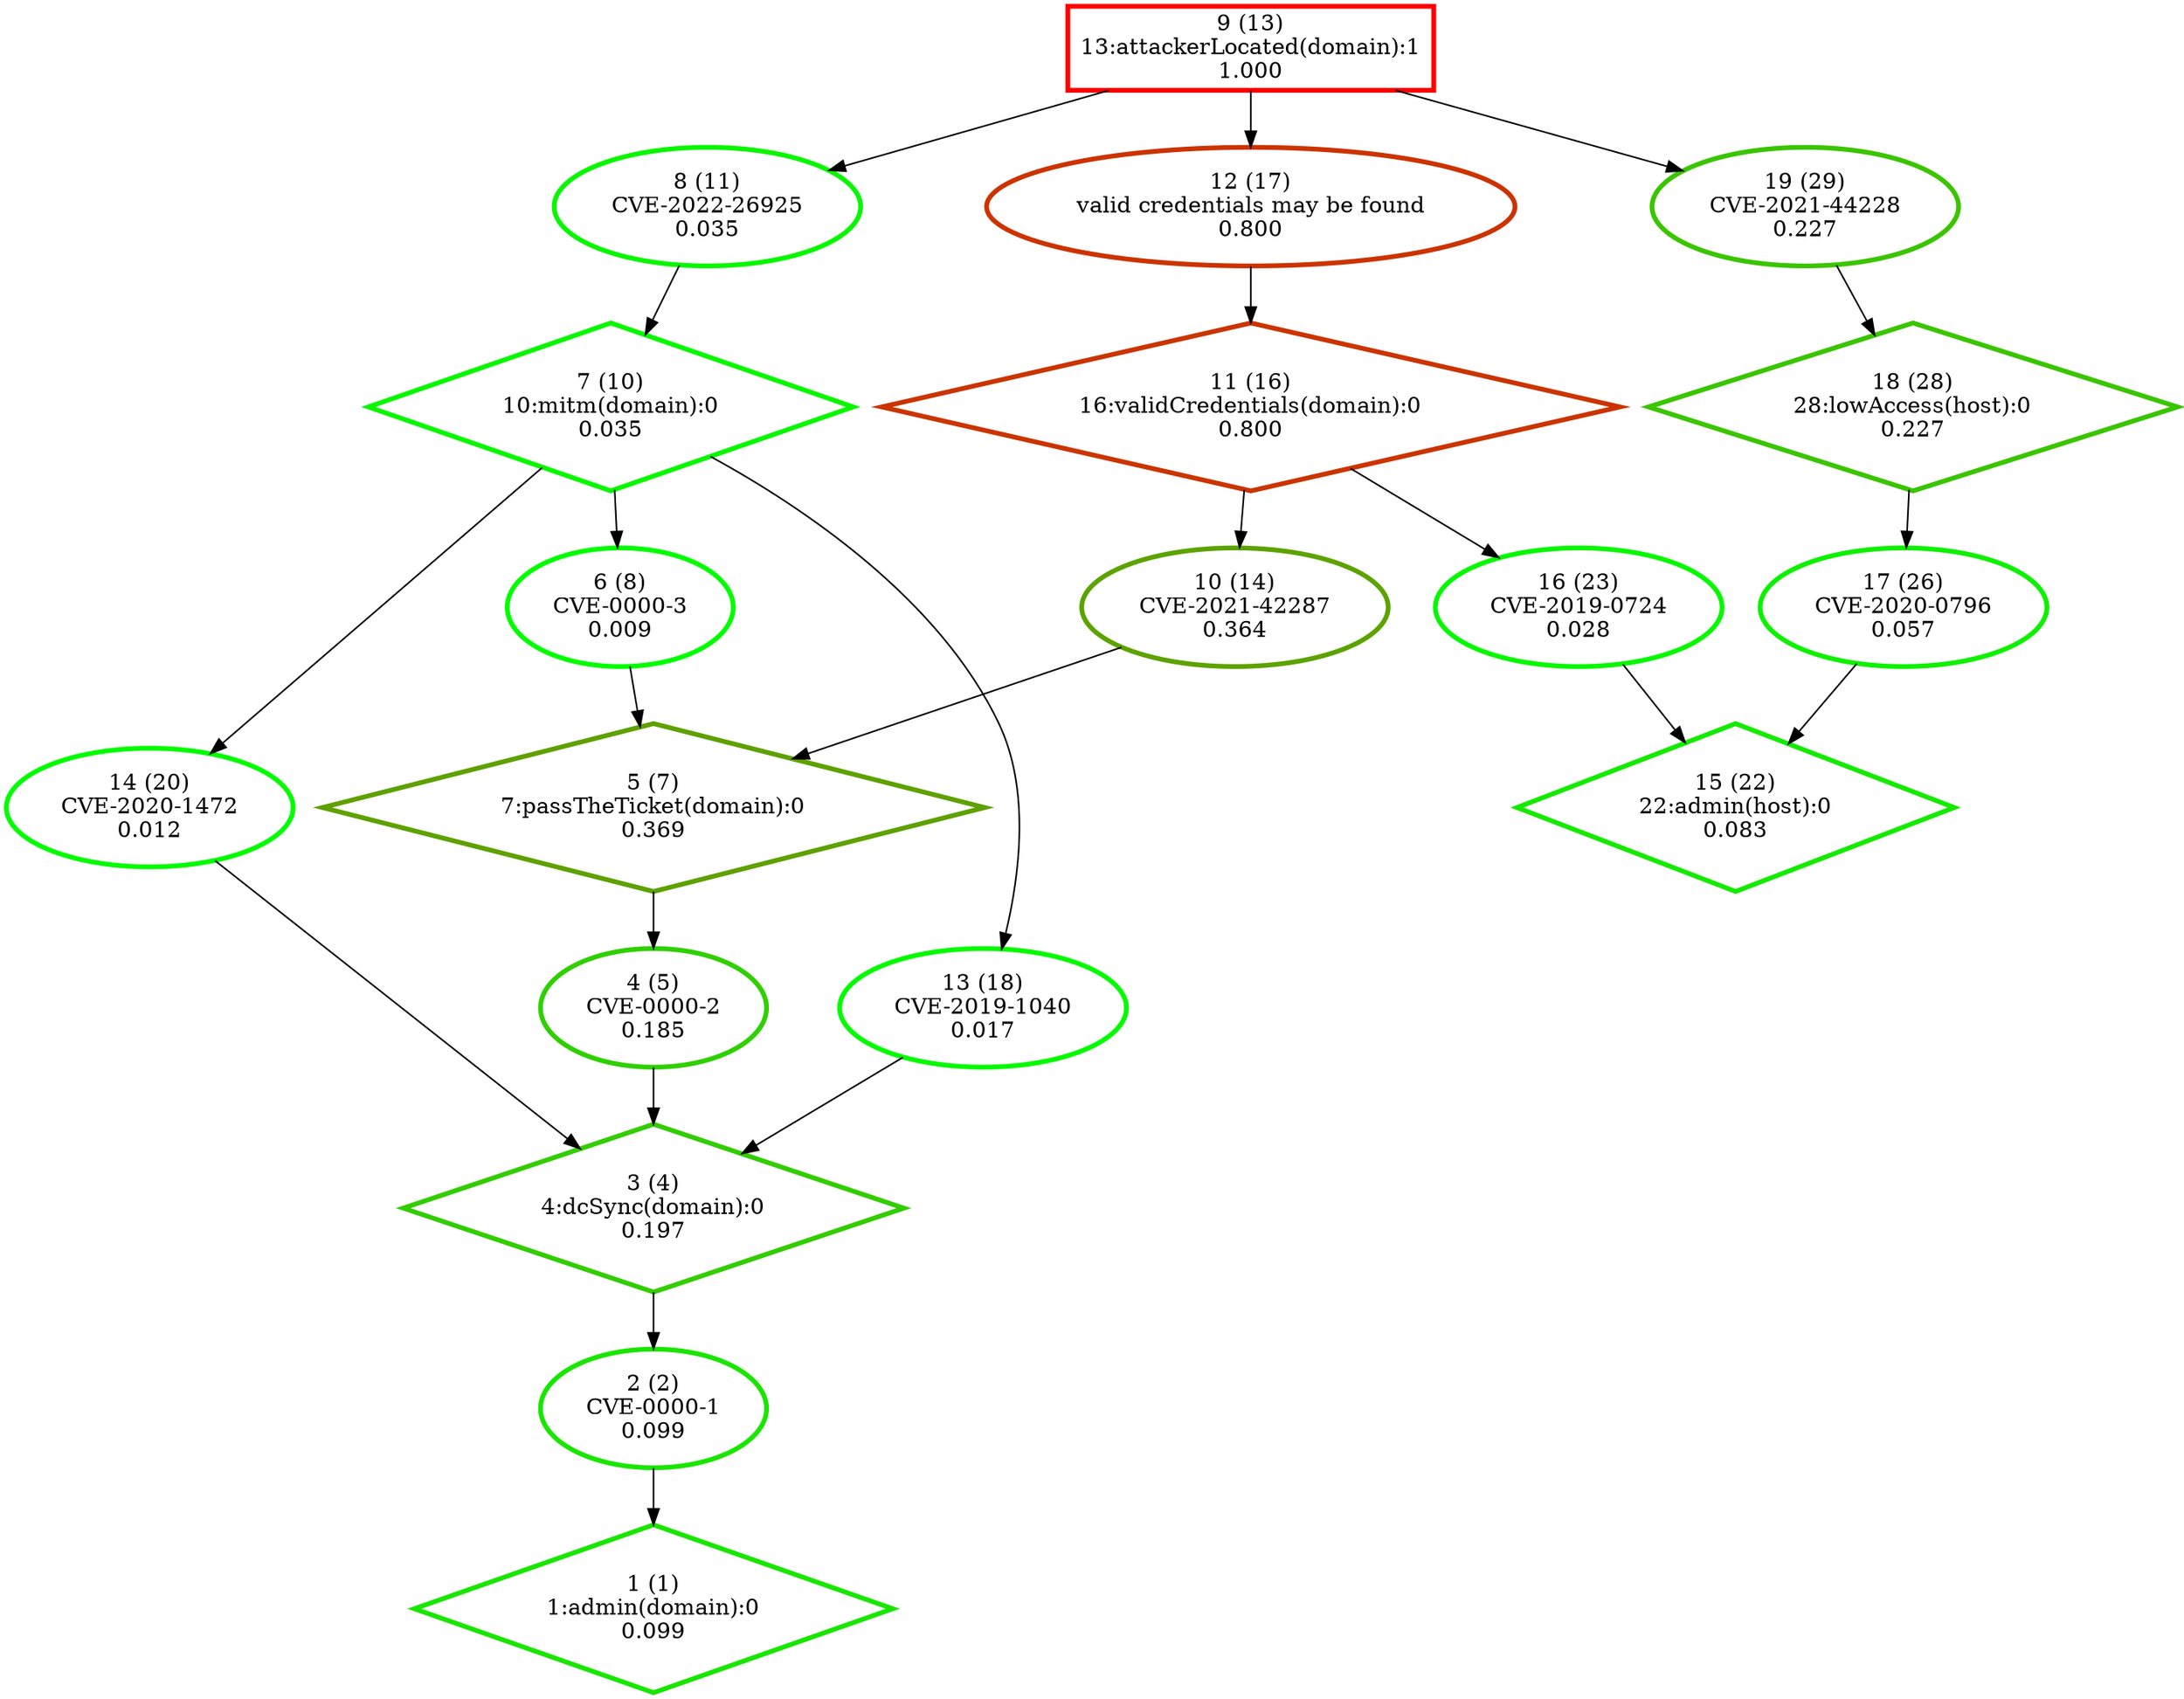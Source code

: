 digraph G {
  1 [label="1 (1)\n1:admin(domain):0\n0.099", color="#19E600", penwidth=3, shape="diamond"];
  2 [label="2 (2)\nCVE-0000-1\n0.099", color="#19E600", penwidth=3, shape="ellipse"];
  3 [label="3 (4)\n4:dcSync(domain):0\n0.197", color="#32CD00", penwidth=3, shape="diamond"];
  4 [label="4 (5)\nCVE-0000-2\n0.185", color="#2FD000", penwidth=3, shape="ellipse"];
  5 [label="5 (7)\n7:passTheTicket(domain):0\n0.369", color="#5EA100", penwidth=3, shape="diamond"];
  6 [label="6 (8)\nCVE-0000-3\n0.009", color="#02FD00", penwidth=3, shape="ellipse"];
  7 [label="7 (10)\n10:mitm(domain):0\n0.035", color="#08F700", penwidth=3, shape="diamond"];
  8 [label="8 (11)\nCVE-2022-26925\n0.035", color="#08F700", penwidth=3, shape="ellipse"];
  9 [label="9 (13)\n13:attackerLocated(domain):1\n1.000", color="#FF0000", penwidth=3, shape="box"];
  10 [label="10 (14)\nCVE-2021-42287\n0.364", color="#5CA300", penwidth=3, shape="ellipse"];
  11 [label="11 (16)\n16:validCredentials(domain):0\n0.800", color="#CB3400", penwidth=3, shape="diamond"];
  12 [label="12 (17)\nvalid credentials may be found\n0.800", color="#CC3300", penwidth=3, shape="ellipse"];
  13 [label="13 (18)\nCVE-2019-1040\n0.017", color="#04FB00", penwidth=3, shape="ellipse"];
  14 [label="14 (20)\nCVE-2020-1472\n0.012", color="#03FC00", penwidth=3, shape="ellipse"];
  15 [label="15 (22)\n22:admin(host):0\n0.083", color="#15EA00", penwidth=3, shape="diamond"];
  16 [label="16 (23)\nCVE-2019-0724\n0.028", color="#07F800", penwidth=3, shape="ellipse"];
  17 [label="17 (26)\nCVE-2020-0796\n0.057", color="#0EF100", penwidth=3, shape="ellipse"];
  18 [label="18 (28)\n28:lowAccess(host):0\n0.227", color="#3AC500", penwidth=3, shape="diamond"];
  19 [label="19 (29)\nCVE-2021-44228\n0.227", color="#3AC500", penwidth=3, shape="ellipse"];
  9 -> 8;
  9 -> 12;
  9 -> 19;
  8 -> 7;
  7 -> 6;
  7 -> 13;
  7 -> 14;
  6 -> 5;
  5 -> 4;
  12 -> 11;
  11 -> 10;
  11 -> 16;
  10 -> 5;
  4 -> 3;
  3 -> 2;
  13 -> 3;
  14 -> 3;
  2 -> 1;
  16 -> 15;
  19 -> 18;
  18 -> 17;
  17 -> 15;
}